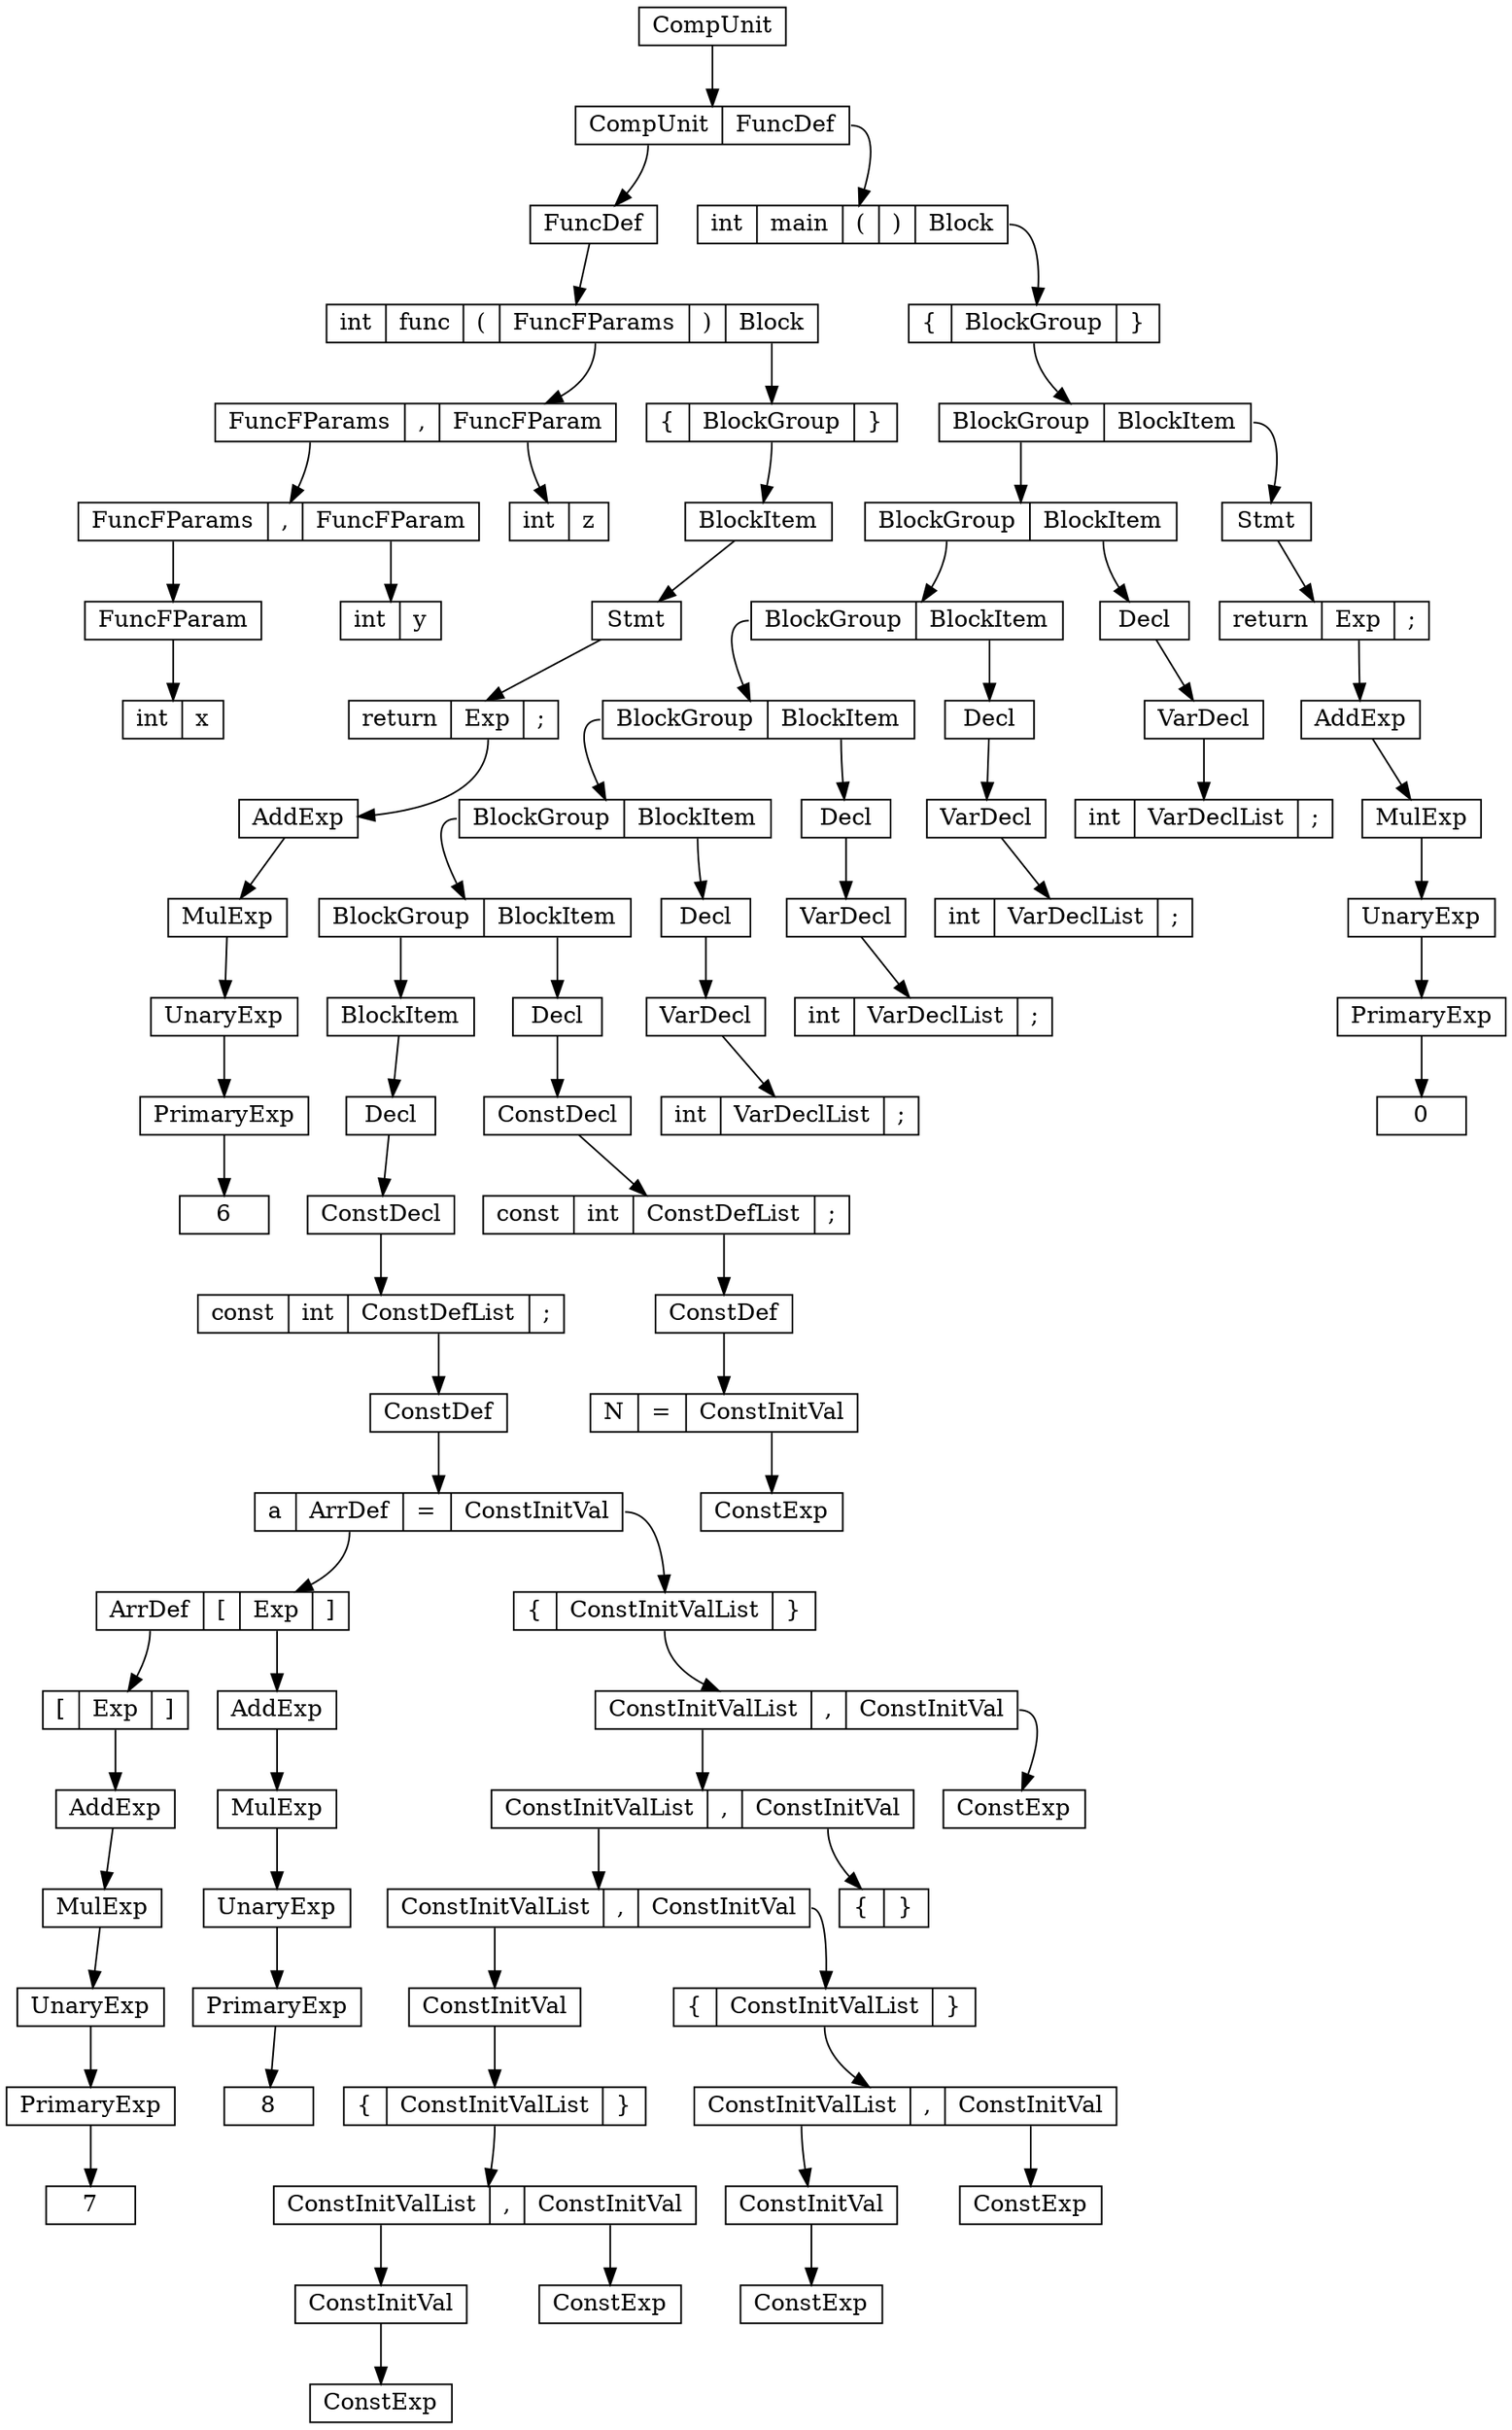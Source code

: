 digraph " "{node [shape = record,height=.1]node0[label="<f0> CompUnit"]node1[label = "<f0> CompUnit|<f1> FuncDef"];
"node0":f0->"node1";
node2[label = "<f0> int|<f1> main|<f2> \(|<f3> \)|<f4> Block"];
"node1":f1->"node2";
node3[label = "<f0> \{|<f1> BlockGroup|<f2> \}"];
"node2":f4->"node3";
node5[label = "<f0> BlockGroup|<f1> BlockItem"];
"node3":f1->"node5";
node6[label = "<f0> Stmt"];
"node5":f1->"node6";
node7[label = "<f0> return|<f1> Exp|<f2> \;"];
"node6":f0->"node7";
node9[label = "<f0> AddExp"];
"node7":f1->"node9";
node10[label = "<f0> MulExp"];
"node9":f0->"node10";
node11[label = "<f0> UnaryExp"];
"node10":f0->"node11";
node12[label = "<f0> PrimaryExp"];
"node11":f0->"node12";
node13[label = "<f0> 0"];
"node12":f0->"node13";
node16[label = "<f0> BlockGroup|<f1> BlockItem"];
"node5":f0->"node16";
node17[label = "<f0> Decl"];
"node16":f1->"node17";
node18[label = "<f0> VarDecl"];
"node17":f0->"node18";
node19[label = "<f0> int|<f1> VarDeclList|<f2> \;"];
"node18":f0->"node19";
node23[label = "<f0> BlockGroup|<f1> BlockItem"];
"node16":f0->"node23";
node24[label = "<f0> Decl"];
"node23":f1->"node24";
node25[label = "<f0> VarDecl"];
"node24":f0->"node25";
node26[label = "<f0> int|<f1> VarDeclList|<f2> \;"];
"node25":f0->"node26";
node30[label = "<f0> BlockGroup|<f1> BlockItem"];
"node23":f0->"node30";
node31[label = "<f0> Decl"];
"node30":f1->"node31";
node32[label = "<f0> VarDecl"];
"node31":f0->"node32";
node33[label = "<f0> int|<f1> VarDeclList|<f2> \;"];
"node32":f0->"node33";
node37[label = "<f0> BlockGroup|<f1> BlockItem"];
"node30":f0->"node37";
node38[label = "<f0> Decl"];
"node37":f1->"node38";
node39[label = "<f0> VarDecl"];
"node38":f0->"node39";
node40[label = "<f0> int|<f1> VarDeclList|<f2> \;"];
"node39":f0->"node40";
node44[label = "<f0> BlockGroup|<f1> BlockItem"];
"node37":f0->"node44";
node45[label = "<f0> Decl"];
"node44":f1->"node45";
node46[label = "<f0> ConstDecl"];
"node45":f0->"node46";
node47[label = "<f0> const|<f1> int|<f2> ConstDefList|<f3> \;"];
"node46":f0->"node47";
node49[label = "<f0> ConstDef"];
"node47":f2->"node49";
node50[label = "<f0> N|<f1> \=|<f2> ConstInitVal"];
"node49":f0->"node50";
node51[label = "<f0> ConstExp"];
"node50":f2->"node51";
node57[label = "<f0> BlockItem"];
"node44":f0->"node57";
node58[label = "<f0> Decl"];
"node57":f0->"node58";
node59[label = "<f0> ConstDecl"];
"node58":f0->"node59";
node60[label = "<f0> const|<f1> int|<f2> ConstDefList|<f3> \;"];
"node59":f0->"node60";
node62[label = "<f0> ConstDef"];
"node60":f2->"node62";
node63[label = "<f0> a|<f1> ArrDef|<f2> \=|<f3> ConstInitVal"];
"node62":f0->"node63";
node64[label = "<f0> \{|<f1> ConstInitValList|<f2> \}"];
"node63":f3->"node64";
node66[label = "<f0> ConstInitValList|<f1> \,|<f2> ConstInitVal"];
"node64":f1->"node66";
node67[label = "<f0> ConstExp"];
"node66":f2->"node67";
node70[label = "<f0> ConstInitValList|<f1> \,|<f2> ConstInitVal"];
"node66":f0->"node70";
node71[label = "<f0> \{|<f1> \}"];
"node70":f2->"node71";
node75[label = "<f0> ConstInitValList|<f1> \,|<f2> ConstInitVal"];
"node70":f0->"node75";
node76[label = "<f0> \{|<f1> ConstInitValList|<f2> \}"];
"node75":f2->"node76";
node78[label = "<f0> ConstInitValList|<f1> \,|<f2> ConstInitVal"];
"node76":f1->"node78";
node79[label = "<f0> ConstExp"];
"node78":f2->"node79";
node82[label = "<f0> ConstInitVal"];
"node78":f0->"node82";
node83[label = "<f0> ConstExp"];
"node82":f0->"node83";
node87[label = "<f0> ConstInitVal"];
"node75":f0->"node87";
node88[label = "<f0> \{|<f1> ConstInitValList|<f2> \}"];
"node87":f0->"node88";
node90[label = "<f0> ConstInitValList|<f1> \,|<f2> ConstInitVal"];
"node88":f1->"node90";
node91[label = "<f0> ConstExp"];
"node90":f2->"node91";
node94[label = "<f0> ConstInitVal"];
"node90":f0->"node94";
node95[label = "<f0> ConstExp"];
"node94":f0->"node95";
node100[label = "<f0> ArrDef|<f1> \[|<f2> Exp|<f3> \]"];
"node63":f1->"node100";
node102[label = "<f0> AddExp"];
"node100":f2->"node102";
node103[label = "<f0> MulExp"];
"node102":f0->"node103";
node104[label = "<f0> UnaryExp"];
"node103":f0->"node104";
node105[label = "<f0> PrimaryExp"];
"node104":f0->"node105";
node106[label = "<f0> 8"];
"node105":f0->"node106";
node109[label = "<f0> \[|<f1> Exp|<f2> \]"];
"node100":f0->"node109";
node111[label = "<f0> AddExp"];
"node109":f1->"node111";
node112[label = "<f0> MulExp"];
"node111":f0->"node112";
node113[label = "<f0> UnaryExp"];
"node112":f0->"node113";
node114[label = "<f0> PrimaryExp"];
"node113":f0->"node114";
node115[label = "<f0> 7"];
"node114":f0->"node115";
node126[label = "<f0> FuncDef"];
"node1":f0->"node126";
node127[label = "<f0> int|<f1> func|<f2> \(|<f3> FuncFParams|<f4> \)|<f5> Block"];
"node126":f0->"node127";
node128[label = "<f0> \{|<f1> BlockGroup|<f2> \}"];
"node127":f5->"node128";
node130[label = "<f0> BlockItem"];
"node128":f1->"node130";
node131[label = "<f0> Stmt"];
"node130":f0->"node131";
node132[label = "<f0> return|<f1> Exp|<f2> \;"];
"node131":f0->"node132";
node134[label = "<f0> AddExp"];
"node132":f1->"node134";
node135[label = "<f0> MulExp"];
"node134":f0->"node135";
node136[label = "<f0> UnaryExp"];
"node135":f0->"node136";
node137[label = "<f0> PrimaryExp"];
"node136":f0->"node137";
node138[label = "<f0> 6"];
"node137":f0->"node138";
node143[label = "<f0> FuncFParams|<f1> \,|<f2> FuncFParam"];
"node127":f3->"node143";
node144[label = "<f0> int|<f1> z"];
"node143":f2->"node144";
node148[label = "<f0> FuncFParams|<f1> \,|<f2> FuncFParam"];
"node143":f0->"node148";
node149[label = "<f0> int|<f1> y"];
"node148":f2->"node149";
node153[label = "<f0> FuncFParam"];
"node148":f0->"node153";
node154[label = "<f0> int|<f1> x"];
"node153":f0->"node154";
}